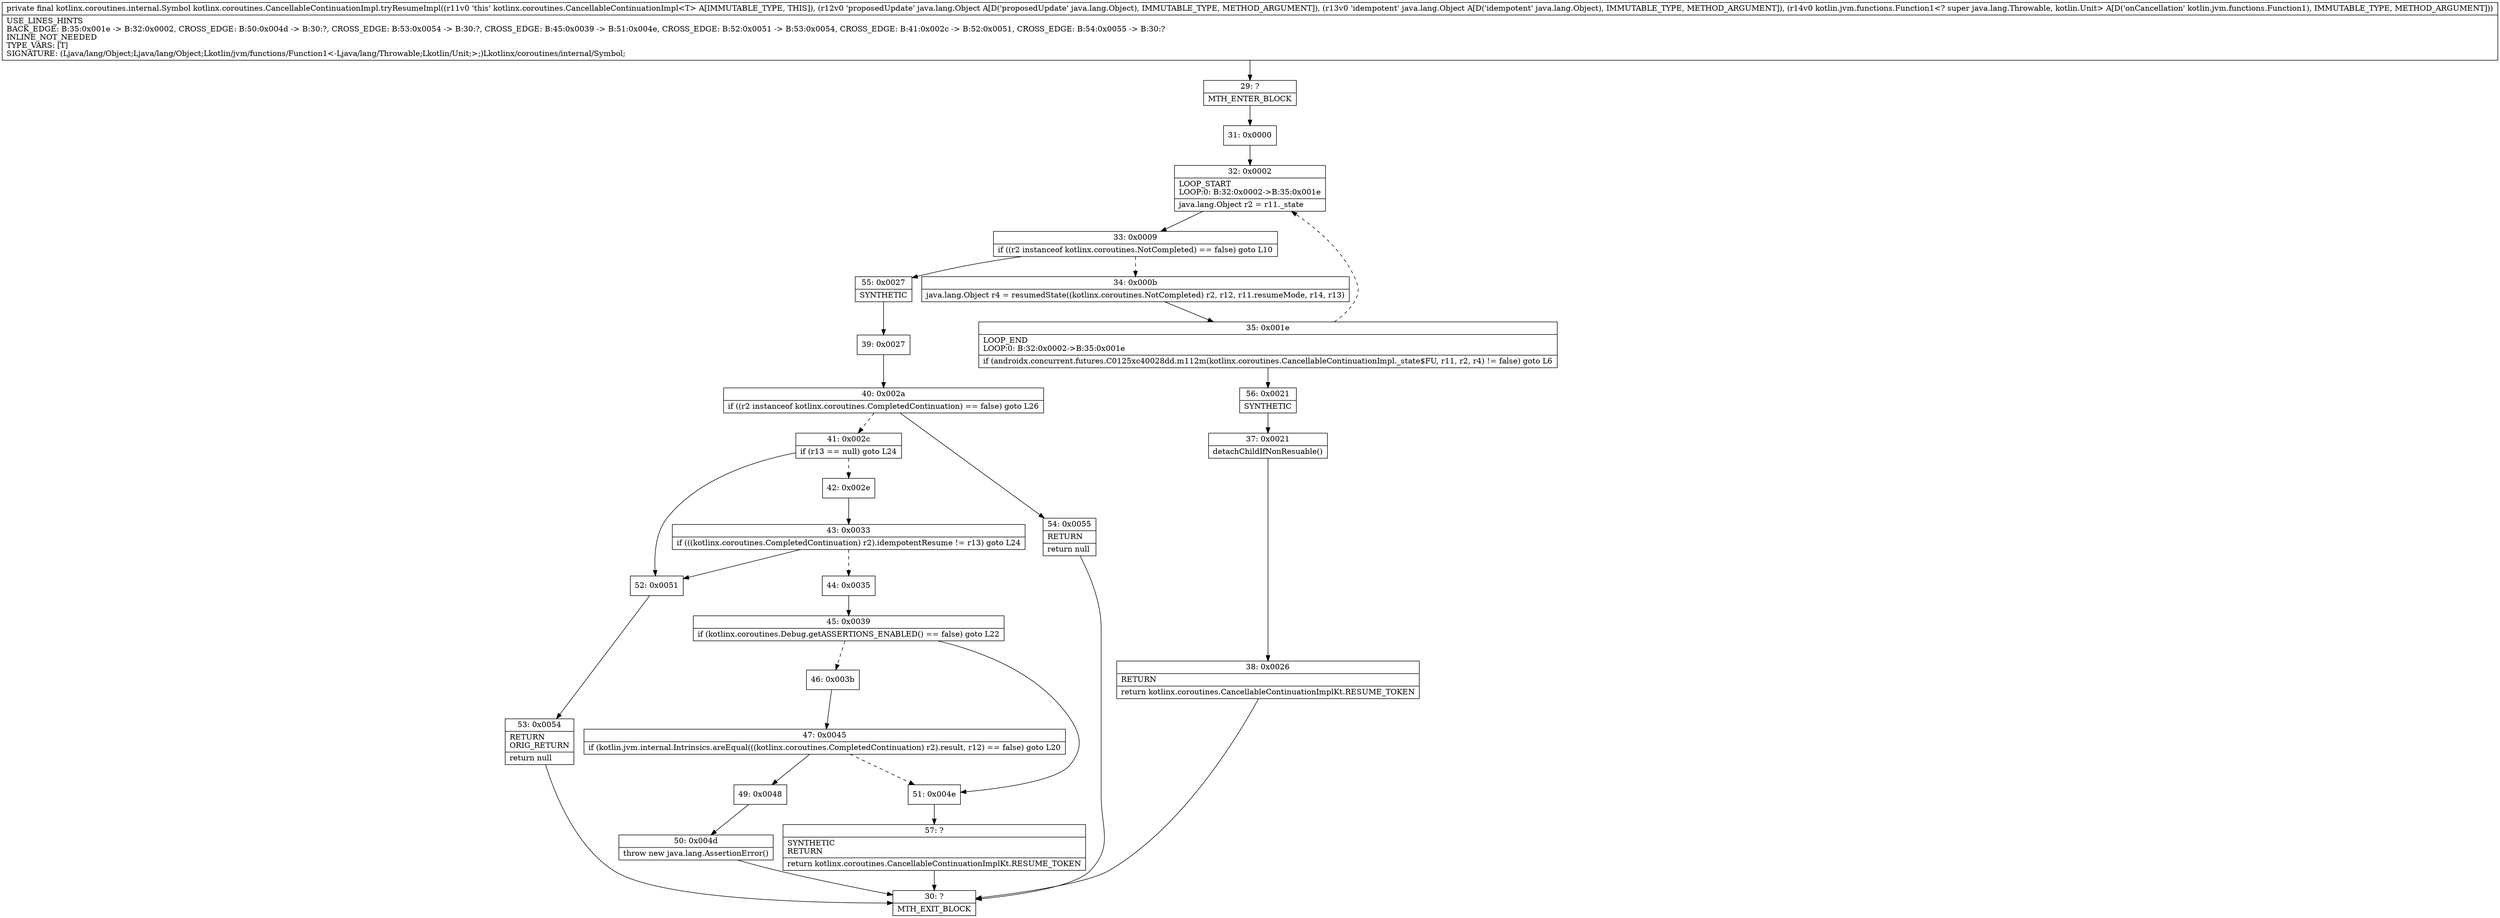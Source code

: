 digraph "CFG forkotlinx.coroutines.CancellableContinuationImpl.tryResumeImpl(Ljava\/lang\/Object;Ljava\/lang\/Object;Lkotlin\/jvm\/functions\/Function1;)Lkotlinx\/coroutines\/internal\/Symbol;" {
Node_29 [shape=record,label="{29\:\ ?|MTH_ENTER_BLOCK\l}"];
Node_31 [shape=record,label="{31\:\ 0x0000}"];
Node_32 [shape=record,label="{32\:\ 0x0002|LOOP_START\lLOOP:0: B:32:0x0002\-\>B:35:0x001e\l|java.lang.Object r2 = r11._state\l}"];
Node_33 [shape=record,label="{33\:\ 0x0009|if ((r2 instanceof kotlinx.coroutines.NotCompleted) == false) goto L10\l}"];
Node_34 [shape=record,label="{34\:\ 0x000b|java.lang.Object r4 = resumedState((kotlinx.coroutines.NotCompleted) r2, r12, r11.resumeMode, r14, r13)\l}"];
Node_35 [shape=record,label="{35\:\ 0x001e|LOOP_END\lLOOP:0: B:32:0x0002\-\>B:35:0x001e\l|if (androidx.concurrent.futures.C0125xc40028dd.m112m(kotlinx.coroutines.CancellableContinuationImpl._state$FU, r11, r2, r4) != false) goto L6\l}"];
Node_56 [shape=record,label="{56\:\ 0x0021|SYNTHETIC\l}"];
Node_37 [shape=record,label="{37\:\ 0x0021|detachChildIfNonResuable()\l}"];
Node_38 [shape=record,label="{38\:\ 0x0026|RETURN\l|return kotlinx.coroutines.CancellableContinuationImplKt.RESUME_TOKEN\l}"];
Node_30 [shape=record,label="{30\:\ ?|MTH_EXIT_BLOCK\l}"];
Node_55 [shape=record,label="{55\:\ 0x0027|SYNTHETIC\l}"];
Node_39 [shape=record,label="{39\:\ 0x0027}"];
Node_40 [shape=record,label="{40\:\ 0x002a|if ((r2 instanceof kotlinx.coroutines.CompletedContinuation) == false) goto L26\l}"];
Node_41 [shape=record,label="{41\:\ 0x002c|if (r13 == null) goto L24\l}"];
Node_42 [shape=record,label="{42\:\ 0x002e}"];
Node_43 [shape=record,label="{43\:\ 0x0033|if (((kotlinx.coroutines.CompletedContinuation) r2).idempotentResume != r13) goto L24\l}"];
Node_44 [shape=record,label="{44\:\ 0x0035}"];
Node_45 [shape=record,label="{45\:\ 0x0039|if (kotlinx.coroutines.Debug.getASSERTIONS_ENABLED() == false) goto L22\l}"];
Node_46 [shape=record,label="{46\:\ 0x003b}"];
Node_47 [shape=record,label="{47\:\ 0x0045|if (kotlin.jvm.internal.Intrinsics.areEqual(((kotlinx.coroutines.CompletedContinuation) r2).result, r12) == false) goto L20\l}"];
Node_49 [shape=record,label="{49\:\ 0x0048}"];
Node_50 [shape=record,label="{50\:\ 0x004d|throw new java.lang.AssertionError()\l}"];
Node_51 [shape=record,label="{51\:\ 0x004e}"];
Node_57 [shape=record,label="{57\:\ ?|SYNTHETIC\lRETURN\l|return kotlinx.coroutines.CancellableContinuationImplKt.RESUME_TOKEN\l}"];
Node_52 [shape=record,label="{52\:\ 0x0051}"];
Node_53 [shape=record,label="{53\:\ 0x0054|RETURN\lORIG_RETURN\l|return null\l}"];
Node_54 [shape=record,label="{54\:\ 0x0055|RETURN\l|return null\l}"];
MethodNode[shape=record,label="{private final kotlinx.coroutines.internal.Symbol kotlinx.coroutines.CancellableContinuationImpl.tryResumeImpl((r11v0 'this' kotlinx.coroutines.CancellableContinuationImpl\<T\> A[IMMUTABLE_TYPE, THIS]), (r12v0 'proposedUpdate' java.lang.Object A[D('proposedUpdate' java.lang.Object), IMMUTABLE_TYPE, METHOD_ARGUMENT]), (r13v0 'idempotent' java.lang.Object A[D('idempotent' java.lang.Object), IMMUTABLE_TYPE, METHOD_ARGUMENT]), (r14v0 kotlin.jvm.functions.Function1\<? super java.lang.Throwable, kotlin.Unit\> A[D('onCancellation' kotlin.jvm.functions.Function1), IMMUTABLE_TYPE, METHOD_ARGUMENT]))  | USE_LINES_HINTS\lBACK_EDGE: B:35:0x001e \-\> B:32:0x0002, CROSS_EDGE: B:50:0x004d \-\> B:30:?, CROSS_EDGE: B:53:0x0054 \-\> B:30:?, CROSS_EDGE: B:45:0x0039 \-\> B:51:0x004e, CROSS_EDGE: B:52:0x0051 \-\> B:53:0x0054, CROSS_EDGE: B:41:0x002c \-\> B:52:0x0051, CROSS_EDGE: B:54:0x0055 \-\> B:30:?\lINLINE_NOT_NEEDED\lTYPE_VARS: [T]\lSIGNATURE: (Ljava\/lang\/Object;Ljava\/lang\/Object;Lkotlin\/jvm\/functions\/Function1\<\-Ljava\/lang\/Throwable;Lkotlin\/Unit;\>;)Lkotlinx\/coroutines\/internal\/Symbol;\l}"];
MethodNode -> Node_29;Node_29 -> Node_31;
Node_31 -> Node_32;
Node_32 -> Node_33;
Node_33 -> Node_34[style=dashed];
Node_33 -> Node_55;
Node_34 -> Node_35;
Node_35 -> Node_32[style=dashed];
Node_35 -> Node_56;
Node_56 -> Node_37;
Node_37 -> Node_38;
Node_38 -> Node_30;
Node_55 -> Node_39;
Node_39 -> Node_40;
Node_40 -> Node_41[style=dashed];
Node_40 -> Node_54;
Node_41 -> Node_42[style=dashed];
Node_41 -> Node_52;
Node_42 -> Node_43;
Node_43 -> Node_44[style=dashed];
Node_43 -> Node_52;
Node_44 -> Node_45;
Node_45 -> Node_46[style=dashed];
Node_45 -> Node_51;
Node_46 -> Node_47;
Node_47 -> Node_49;
Node_47 -> Node_51[style=dashed];
Node_49 -> Node_50;
Node_50 -> Node_30;
Node_51 -> Node_57;
Node_57 -> Node_30;
Node_52 -> Node_53;
Node_53 -> Node_30;
Node_54 -> Node_30;
}

